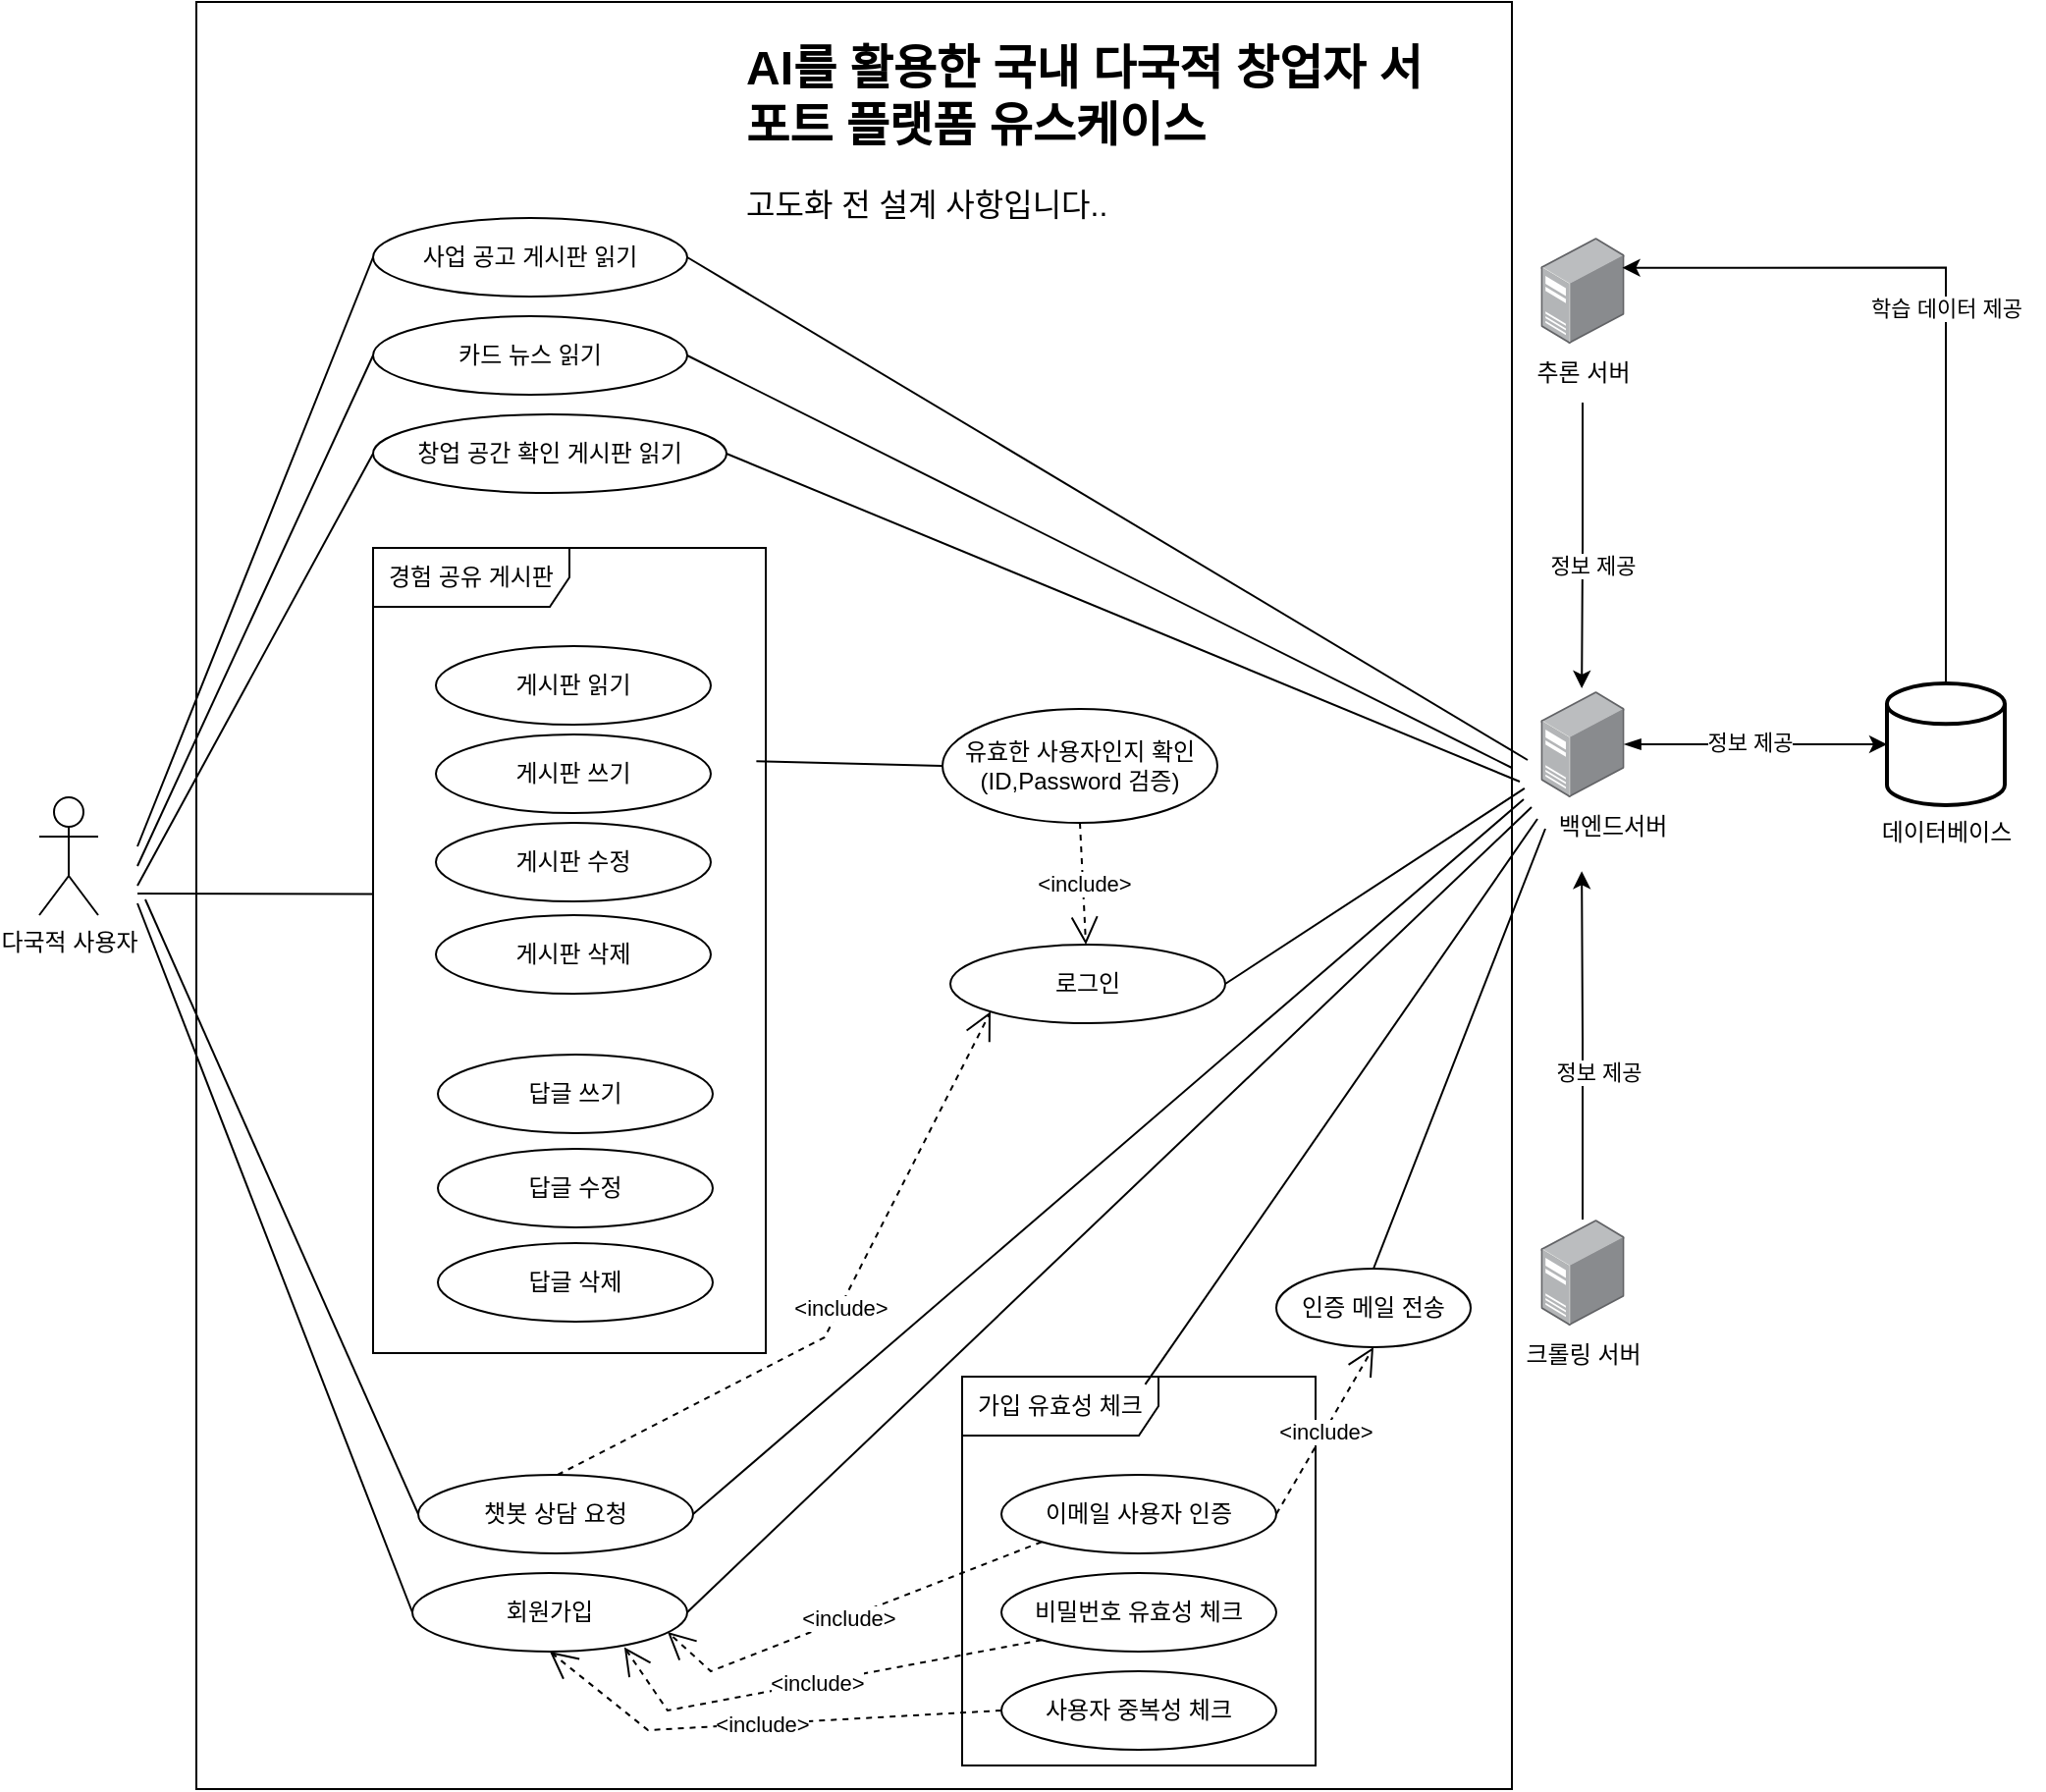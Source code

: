 <mxfile version="23.0.2" type="github">
  <diagram name="페이지-1" id="3-n-OQbZGArMyjqzdqo5">
    <mxGraphModel dx="2210" dy="1978" grid="1" gridSize="10" guides="1" tooltips="1" connect="1" arrows="1" fold="1" page="1" pageScale="1" pageWidth="827" pageHeight="1169" math="0" shadow="0">
      <root>
        <mxCell id="0" />
        <mxCell id="1" parent="0" />
        <mxCell id="p4jZmZristvJu5TTy14j-78" value="" style="rounded=0;whiteSpace=wrap;html=1;" vertex="1" parent="1">
          <mxGeometry x="30" y="-80" width="670" height="910" as="geometry" />
        </mxCell>
        <mxCell id="p4jZmZristvJu5TTy14j-1" value="다국적 사용자" style="shape=umlActor;verticalLabelPosition=bottom;verticalAlign=top;html=1;outlineConnect=0;" vertex="1" parent="1">
          <mxGeometry x="-50" y="325" width="30" height="60" as="geometry" />
        </mxCell>
        <mxCell id="p4jZmZristvJu5TTy14j-3" value="답글 쓰기" style="ellipse;whiteSpace=wrap;html=1;" vertex="1" parent="1">
          <mxGeometry x="153" y="456" width="140" height="40" as="geometry" />
        </mxCell>
        <mxCell id="p4jZmZristvJu5TTy14j-4" value="답글 수정" style="ellipse;whiteSpace=wrap;html=1;" vertex="1" parent="1">
          <mxGeometry x="153" y="504" width="140" height="40" as="geometry" />
        </mxCell>
        <mxCell id="p4jZmZristvJu5TTy14j-5" value="사업 공고 게시판 읽기" style="ellipse;whiteSpace=wrap;html=1;" vertex="1" parent="1">
          <mxGeometry x="120" y="30" width="160" height="40" as="geometry" />
        </mxCell>
        <mxCell id="p4jZmZristvJu5TTy14j-6" value="게시판 수정" style="ellipse;whiteSpace=wrap;html=1;" vertex="1" parent="1">
          <mxGeometry x="152" y="338" width="140" height="40" as="geometry" />
        </mxCell>
        <mxCell id="p4jZmZristvJu5TTy14j-7" value="게시판 쓰기" style="ellipse;whiteSpace=wrap;html=1;" vertex="1" parent="1">
          <mxGeometry x="152" y="293" width="140" height="40" as="geometry" />
        </mxCell>
        <mxCell id="p4jZmZristvJu5TTy14j-8" value="게시판 삭제" style="ellipse;whiteSpace=wrap;html=1;" vertex="1" parent="1">
          <mxGeometry x="152" y="385" width="140" height="40" as="geometry" />
        </mxCell>
        <mxCell id="p4jZmZristvJu5TTy14j-9" value="답글 삭제" style="ellipse;whiteSpace=wrap;html=1;" vertex="1" parent="1">
          <mxGeometry x="153" y="552" width="140" height="40" as="geometry" />
        </mxCell>
        <mxCell id="p4jZmZristvJu5TTy14j-14" value="게시판 읽기" style="ellipse;whiteSpace=wrap;html=1;" vertex="1" parent="1">
          <mxGeometry x="152" y="248" width="140" height="40" as="geometry" />
        </mxCell>
        <mxCell id="p4jZmZristvJu5TTy14j-15" value="카드 뉴스 읽기" style="ellipse;whiteSpace=wrap;html=1;" vertex="1" parent="1">
          <mxGeometry x="120" y="80" width="160" height="40" as="geometry" />
        </mxCell>
        <mxCell id="p4jZmZristvJu5TTy14j-16" value="창업 공간 확인 게시판 읽기" style="ellipse;whiteSpace=wrap;html=1;" vertex="1" parent="1">
          <mxGeometry x="120" y="130" width="180" height="40" as="geometry" />
        </mxCell>
        <mxCell id="p4jZmZristvJu5TTy14j-20" value="경험 공유 게시판" style="shape=umlFrame;whiteSpace=wrap;html=1;pointerEvents=0;width=100;height=30;" vertex="1" parent="1">
          <mxGeometry x="120" y="198" width="200" height="410" as="geometry" />
        </mxCell>
        <mxCell id="p4jZmZristvJu5TTy14j-24" value="" style="endArrow=none;html=1;rounded=0;entryX=0;entryY=0.5;entryDx=0;entryDy=0;" edge="1" parent="1" target="p4jZmZristvJu5TTy14j-5">
          <mxGeometry width="50" height="50" relative="1" as="geometry">
            <mxPoint y="350" as="sourcePoint" />
            <mxPoint x="40" y="288" as="targetPoint" />
          </mxGeometry>
        </mxCell>
        <mxCell id="p4jZmZristvJu5TTy14j-25" value="" style="endArrow=none;html=1;rounded=0;entryX=0;entryY=0.5;entryDx=0;entryDy=0;" edge="1" parent="1" target="p4jZmZristvJu5TTy14j-15">
          <mxGeometry width="50" height="50" relative="1" as="geometry">
            <mxPoint y="360" as="sourcePoint" />
            <mxPoint x="130" y="60" as="targetPoint" />
          </mxGeometry>
        </mxCell>
        <mxCell id="p4jZmZristvJu5TTy14j-26" value="" style="endArrow=none;html=1;rounded=0;entryX=0;entryY=0.5;entryDx=0;entryDy=0;" edge="1" parent="1" target="p4jZmZristvJu5TTy14j-16">
          <mxGeometry width="50" height="50" relative="1" as="geometry">
            <mxPoint y="370" as="sourcePoint" />
            <mxPoint x="130" y="110" as="targetPoint" />
          </mxGeometry>
        </mxCell>
        <mxCell id="p4jZmZristvJu5TTy14j-34" value="" style="endArrow=none;html=1;rounded=0;entryX=0;entryY=0.43;entryDx=0;entryDy=0;entryPerimeter=0;" edge="1" parent="1" target="p4jZmZristvJu5TTy14j-20">
          <mxGeometry width="50" height="50" relative="1" as="geometry">
            <mxPoint y="374" as="sourcePoint" />
            <mxPoint x="116.8" y="365.84" as="targetPoint" />
          </mxGeometry>
        </mxCell>
        <mxCell id="p4jZmZristvJu5TTy14j-37" value="로그인" style="ellipse;whiteSpace=wrap;html=1;" vertex="1" parent="1">
          <mxGeometry x="414" y="400" width="140" height="40" as="geometry" />
        </mxCell>
        <mxCell id="p4jZmZristvJu5TTy14j-40" value="&amp;lt;include&amp;gt;" style="endArrow=open;endSize=12;dashed=1;html=1;rounded=0;exitX=0.5;exitY=1;exitDx=0;exitDy=0;" edge="1" parent="1" source="p4jZmZristvJu5TTy14j-60" target="p4jZmZristvJu5TTy14j-37">
          <mxGeometry width="160" relative="1" as="geometry">
            <mxPoint x="430" y="430" as="sourcePoint" />
            <mxPoint x="440" y="475" as="targetPoint" />
          </mxGeometry>
        </mxCell>
        <mxCell id="p4jZmZristvJu5TTy14j-45" value="" style="group" vertex="1" connectable="0" parent="1">
          <mxGeometry x="711" y="271" width="65" height="84" as="geometry" />
        </mxCell>
        <mxCell id="p4jZmZristvJu5TTy14j-17" value="" style="image;points=[];aspect=fixed;html=1;align=center;shadow=0;dashed=0;image=img/lib/allied_telesis/computer_and_terminals/Server_Desktop.svg;" vertex="1" parent="p4jZmZristvJu5TTy14j-45">
          <mxGeometry x="3.7" width="42.6" height="54" as="geometry" />
        </mxCell>
        <mxCell id="p4jZmZristvJu5TTy14j-19" value="백엔드서버" style="text;html=1;align=center;verticalAlign=middle;resizable=0;points=[];autosize=1;strokeColor=none;fillColor=none;" vertex="1" parent="p4jZmZristvJu5TTy14j-45">
          <mxGeometry y="54" width="80" height="30" as="geometry" />
        </mxCell>
        <mxCell id="p4jZmZristvJu5TTy14j-46" value="" style="endArrow=none;html=1;rounded=0;exitX=1;exitY=0.5;exitDx=0;exitDy=0;" edge="1" parent="1" source="p4jZmZristvJu5TTy14j-5">
          <mxGeometry width="50" height="50" relative="1" as="geometry">
            <mxPoint x="278" y="56" as="sourcePoint" />
            <mxPoint x="708" y="306" as="targetPoint" />
          </mxGeometry>
        </mxCell>
        <mxCell id="p4jZmZristvJu5TTy14j-48" value="" style="endArrow=none;html=1;rounded=0;entryX=1;entryY=0.5;entryDx=0;entryDy=0;" edge="1" parent="1" target="p4jZmZristvJu5TTy14j-15">
          <mxGeometry width="50" height="50" relative="1" as="geometry">
            <mxPoint x="700" y="310" as="sourcePoint" />
            <mxPoint x="500" y="248" as="targetPoint" />
          </mxGeometry>
        </mxCell>
        <mxCell id="p4jZmZristvJu5TTy14j-49" value="" style="endArrow=none;html=1;rounded=0;entryX=1;entryY=0.5;entryDx=0;entryDy=0;" edge="1" parent="1" target="p4jZmZristvJu5TTy14j-16">
          <mxGeometry width="50" height="50" relative="1" as="geometry">
            <mxPoint x="704" y="317" as="sourcePoint" />
            <mxPoint x="314.0" y="147" as="targetPoint" />
          </mxGeometry>
        </mxCell>
        <mxCell id="p4jZmZristvJu5TTy14j-50" value="" style="endArrow=none;html=1;rounded=0;entryX=1;entryY=0.5;entryDx=0;entryDy=0;exitX=-0.057;exitY=-0.152;exitDx=0;exitDy=0;exitPerimeter=0;" edge="1" parent="1" source="p4jZmZristvJu5TTy14j-19" target="p4jZmZristvJu5TTy14j-37">
          <mxGeometry width="50" height="50" relative="1" as="geometry">
            <mxPoint x="700" y="310" as="sourcePoint" />
            <mxPoint x="300" y="120" as="targetPoint" />
          </mxGeometry>
        </mxCell>
        <mxCell id="p4jZmZristvJu5TTy14j-51" value="회원가입" style="ellipse;whiteSpace=wrap;html=1;" vertex="1" parent="1">
          <mxGeometry x="140" y="720" width="140" height="40" as="geometry" />
        </mxCell>
        <mxCell id="p4jZmZristvJu5TTy14j-53" value="" style="endArrow=none;html=1;rounded=0;entryX=0;entryY=0.5;entryDx=0;entryDy=0;" edge="1" parent="1" target="p4jZmZristvJu5TTy14j-51">
          <mxGeometry width="50" height="50" relative="1" as="geometry">
            <mxPoint y="379" as="sourcePoint" />
            <mxPoint x="140" y="659.0" as="targetPoint" />
          </mxGeometry>
        </mxCell>
        <mxCell id="p4jZmZristvJu5TTy14j-59" value="" style="endArrow=none;html=1;rounded=0;entryX=1;entryY=0.5;entryDx=0;entryDy=0;" edge="1" parent="1" target="p4jZmZristvJu5TTy14j-51">
          <mxGeometry width="50" height="50" relative="1" as="geometry">
            <mxPoint x="710" y="330" as="sourcePoint" />
            <mxPoint x="500" y="770" as="targetPoint" />
          </mxGeometry>
        </mxCell>
        <mxCell id="p4jZmZristvJu5TTy14j-60" value="유효한 사용자인지 확인&lt;br&gt;(ID,Password 검증)" style="ellipse;whiteSpace=wrap;html=1;" vertex="1" parent="1">
          <mxGeometry x="410" y="280" width="140" height="58" as="geometry" />
        </mxCell>
        <mxCell id="p4jZmZristvJu5TTy14j-61" value="" style="endArrow=none;html=1;rounded=0;entryX=0;entryY=0.5;entryDx=0;entryDy=0;exitX=0.976;exitY=0.265;exitDx=0;exitDy=0;exitPerimeter=0;" edge="1" parent="1" source="p4jZmZristvJu5TTy14j-20" target="p4jZmZristvJu5TTy14j-60">
          <mxGeometry width="50" height="50" relative="1" as="geometry">
            <mxPoint x="320" y="375" as="sourcePoint" />
            <mxPoint x="560" y="300" as="targetPoint" />
          </mxGeometry>
        </mxCell>
        <mxCell id="p4jZmZristvJu5TTy14j-63" value="챗봇 상담 요청" style="ellipse;whiteSpace=wrap;html=1;" vertex="1" parent="1">
          <mxGeometry x="143" y="670" width="140" height="40" as="geometry" />
        </mxCell>
        <mxCell id="p4jZmZristvJu5TTy14j-64" value="&amp;lt;include&amp;gt;" style="endArrow=open;endSize=12;dashed=1;html=1;rounded=0;exitX=0.5;exitY=0;exitDx=0;exitDy=0;entryX=0;entryY=1;entryDx=0;entryDy=0;" edge="1" parent="1" target="p4jZmZristvJu5TTy14j-37">
          <mxGeometry width="160" relative="1" as="geometry">
            <mxPoint x="214" y="670.0" as="sourcePoint" />
            <mxPoint x="484" y="536" as="targetPoint" />
            <Array as="points">
              <mxPoint x="350" y="600" />
            </Array>
          </mxGeometry>
        </mxCell>
        <mxCell id="p4jZmZristvJu5TTy14j-65" value="" style="endArrow=none;html=1;rounded=0;entryX=0;entryY=0.5;entryDx=0;entryDy=0;" edge="1" parent="1" target="p4jZmZristvJu5TTy14j-63">
          <mxGeometry width="50" height="50" relative="1" as="geometry">
            <mxPoint x="4" y="377" as="sourcePoint" />
            <mxPoint x="114" y="768" as="targetPoint" />
          </mxGeometry>
        </mxCell>
        <mxCell id="p4jZmZristvJu5TTy14j-66" value="" style="endArrow=none;html=1;rounded=0;entryX=1;entryY=0.5;entryDx=0;entryDy=0;" edge="1" parent="1" target="p4jZmZristvJu5TTy14j-63">
          <mxGeometry width="50" height="50" relative="1" as="geometry">
            <mxPoint x="706" y="326" as="sourcePoint" />
            <mxPoint x="845" y="639" as="targetPoint" />
          </mxGeometry>
        </mxCell>
        <mxCell id="p4jZmZristvJu5TTy14j-67" value="" style="group" vertex="1" connectable="0" parent="1">
          <mxGeometry x="711" y="540" width="85" height="84" as="geometry" />
        </mxCell>
        <mxCell id="p4jZmZristvJu5TTy14j-68" value="" style="image;points=[];aspect=fixed;html=1;align=center;shadow=0;dashed=0;image=img/lib/allied_telesis/computer_and_terminals/Server_Desktop.svg;" vertex="1" parent="p4jZmZristvJu5TTy14j-67">
          <mxGeometry x="3.7" width="42.6" height="54" as="geometry" />
        </mxCell>
        <mxCell id="p4jZmZristvJu5TTy14j-69" value="크롤링 서버" style="text;html=1;align=center;verticalAlign=middle;resizable=0;points=[];autosize=1;strokeColor=none;fillColor=none;" vertex="1" parent="p4jZmZristvJu5TTy14j-67">
          <mxGeometry x="-20" y="54" width="90" height="30" as="geometry" />
        </mxCell>
        <mxCell id="p4jZmZristvJu5TTy14j-70" value="" style="group" vertex="1" connectable="0" parent="1">
          <mxGeometry x="711" y="40" width="85" height="84" as="geometry" />
        </mxCell>
        <mxCell id="p4jZmZristvJu5TTy14j-71" value="" style="image;points=[];aspect=fixed;html=1;align=center;shadow=0;dashed=0;image=img/lib/allied_telesis/computer_and_terminals/Server_Desktop.svg;" vertex="1" parent="p4jZmZristvJu5TTy14j-70">
          <mxGeometry x="3.7" width="42.6" height="54" as="geometry" />
        </mxCell>
        <mxCell id="p4jZmZristvJu5TTy14j-72" value="추론 서버" style="text;html=1;align=center;verticalAlign=middle;resizable=0;points=[];autosize=1;strokeColor=none;fillColor=none;" vertex="1" parent="p4jZmZristvJu5TTy14j-70">
          <mxGeometry x="-10" y="54" width="70" height="30" as="geometry" />
        </mxCell>
        <mxCell id="p4jZmZristvJu5TTy14j-73" style="edgeStyle=orthogonalEdgeStyle;rounded=0;orthogonalLoop=1;jettySize=auto;html=1;entryX=0.49;entryY=-0.028;entryDx=0;entryDy=0;entryPerimeter=0;" edge="1" parent="1" source="p4jZmZristvJu5TTy14j-72" target="p4jZmZristvJu5TTy14j-17">
          <mxGeometry relative="1" as="geometry" />
        </mxCell>
        <mxCell id="p4jZmZristvJu5TTy14j-79" value="정보 제공" style="edgeLabel;html=1;align=center;verticalAlign=middle;resizable=0;points=[];" vertex="1" connectable="0" parent="p4jZmZristvJu5TTy14j-73">
          <mxGeometry x="0.144" y="5" relative="1" as="geometry">
            <mxPoint as="offset" />
          </mxGeometry>
        </mxCell>
        <mxCell id="p4jZmZristvJu5TTy14j-74" style="edgeStyle=orthogonalEdgeStyle;rounded=0;orthogonalLoop=1;jettySize=auto;html=1;entryX=0.307;entryY=1.255;entryDx=0;entryDy=0;entryPerimeter=0;" edge="1" parent="1" source="p4jZmZristvJu5TTy14j-68" target="p4jZmZristvJu5TTy14j-19">
          <mxGeometry relative="1" as="geometry" />
        </mxCell>
        <mxCell id="p4jZmZristvJu5TTy14j-80" value="정보 제공" style="edgeLabel;html=1;align=center;verticalAlign=middle;resizable=0;points=[];" vertex="1" connectable="0" parent="p4jZmZristvJu5TTy14j-74">
          <mxGeometry x="-0.185" y="-8" relative="1" as="geometry">
            <mxPoint y="-3" as="offset" />
          </mxGeometry>
        </mxCell>
        <mxCell id="p4jZmZristvJu5TTy14j-86" value="" style="group" vertex="1" connectable="0" parent="1">
          <mxGeometry x="871" y="278" width="100" height="95" as="geometry" />
        </mxCell>
        <mxCell id="p4jZmZristvJu5TTy14j-84" value="" style="strokeWidth=2;html=1;shape=mxgraph.flowchart.database;whiteSpace=wrap;" vertex="1" parent="p4jZmZristvJu5TTy14j-86">
          <mxGeometry x="20" y="-11" width="60" height="62" as="geometry" />
        </mxCell>
        <mxCell id="p4jZmZristvJu5TTy14j-85" value="데이터베이스" style="text;html=1;align=center;verticalAlign=middle;resizable=0;points=[];autosize=1;strokeColor=none;fillColor=none;" vertex="1" parent="p4jZmZristvJu5TTy14j-86">
          <mxGeometry y="50" width="100" height="30" as="geometry" />
        </mxCell>
        <mxCell id="p4jZmZristvJu5TTy14j-93" style="edgeStyle=orthogonalEdgeStyle;rounded=0;orthogonalLoop=1;jettySize=auto;html=1;entryX=0;entryY=0.5;entryDx=0;entryDy=0;entryPerimeter=0;startArrow=blockThin;startFill=1;" edge="1" parent="1" source="p4jZmZristvJu5TTy14j-17" target="p4jZmZristvJu5TTy14j-84">
          <mxGeometry relative="1" as="geometry" />
        </mxCell>
        <mxCell id="p4jZmZristvJu5TTy14j-94" value="정보 제공" style="edgeLabel;html=1;align=center;verticalAlign=middle;resizable=0;points=[];" vertex="1" connectable="0" parent="p4jZmZristvJu5TTy14j-93">
          <mxGeometry x="-0.052" y="1" relative="1" as="geometry">
            <mxPoint as="offset" />
          </mxGeometry>
        </mxCell>
        <mxCell id="p4jZmZristvJu5TTy14j-95" style="edgeStyle=orthogonalEdgeStyle;rounded=0;orthogonalLoop=1;jettySize=auto;html=1;entryX=0.976;entryY=0.284;entryDx=0;entryDy=0;entryPerimeter=0;" edge="1" parent="1" source="p4jZmZristvJu5TTy14j-84" target="p4jZmZristvJu5TTy14j-71">
          <mxGeometry relative="1" as="geometry">
            <Array as="points">
              <mxPoint x="921" y="55" />
            </Array>
          </mxGeometry>
        </mxCell>
        <mxCell id="p4jZmZristvJu5TTy14j-96" value="학습 데이터 제공" style="edgeLabel;html=1;align=center;verticalAlign=middle;resizable=0;points=[];" vertex="1" connectable="0" parent="p4jZmZristvJu5TTy14j-95">
          <mxGeometry x="0.015" relative="1" as="geometry">
            <mxPoint as="offset" />
          </mxGeometry>
        </mxCell>
        <mxCell id="p4jZmZristvJu5TTy14j-97" value="&lt;h1&gt;AI를 활용한 국내 다국적 창업자 서포트 플랫폼 유스케이스&lt;/h1&gt;&lt;p&gt;&lt;font style=&quot;font-size: 16px;&quot;&gt;고도화 전 설계 사항입니다..&lt;/font&gt;&lt;/p&gt;" style="text;html=1;strokeColor=none;fillColor=none;spacing=5;spacingTop=-20;whiteSpace=wrap;overflow=hidden;rounded=0;" vertex="1" parent="1">
          <mxGeometry x="305" y="-66" width="356" height="120" as="geometry" />
        </mxCell>
        <mxCell id="p4jZmZristvJu5TTy14j-99" value="&amp;lt;include&amp;gt;" style="endArrow=open;endSize=12;dashed=1;html=1;rounded=0;entryX=0.5;entryY=1;entryDx=0;entryDy=0;exitX=0;exitY=0.5;exitDx=0;exitDy=0;" edge="1" parent="1" source="p4jZmZristvJu5TTy14j-100" target="p4jZmZristvJu5TTy14j-51">
          <mxGeometry width="160" relative="1" as="geometry">
            <mxPoint x="360.24" y="809.95" as="sourcePoint" />
            <mxPoint x="210" y="790" as="targetPoint" />
            <Array as="points">
              <mxPoint x="260" y="800" />
            </Array>
          </mxGeometry>
        </mxCell>
        <mxCell id="p4jZmZristvJu5TTy14j-100" value="사용자 중복성 체크" style="ellipse;whiteSpace=wrap;html=1;" vertex="1" parent="1">
          <mxGeometry x="440" y="770" width="140" height="40" as="geometry" />
        </mxCell>
        <mxCell id="p4jZmZristvJu5TTy14j-101" value="비밀번호 유효성 체크" style="ellipse;whiteSpace=wrap;html=1;" vertex="1" parent="1">
          <mxGeometry x="440" y="720" width="140" height="40" as="geometry" />
        </mxCell>
        <mxCell id="p4jZmZristvJu5TTy14j-103" value="&amp;lt;include&amp;gt;" style="endArrow=open;endSize=12;dashed=1;html=1;rounded=0;entryX=0.771;entryY=0.944;entryDx=0;entryDy=0;exitX=0;exitY=1;exitDx=0;exitDy=0;entryPerimeter=0;" edge="1" parent="1" source="p4jZmZristvJu5TTy14j-101" target="p4jZmZristvJu5TTy14j-51">
          <mxGeometry width="160" relative="1" as="geometry">
            <mxPoint x="470" y="780" as="sourcePoint" />
            <mxPoint x="240" y="750" as="targetPoint" />
            <Array as="points">
              <mxPoint x="270" y="790" />
            </Array>
          </mxGeometry>
        </mxCell>
        <mxCell id="p4jZmZristvJu5TTy14j-105" value="가입 유효성 체크" style="shape=umlFrame;whiteSpace=wrap;html=1;pointerEvents=0;width=100;height=30;" vertex="1" parent="1">
          <mxGeometry x="420" y="620" width="180" height="198" as="geometry" />
        </mxCell>
        <mxCell id="p4jZmZristvJu5TTy14j-106" value="이메일 사용자 인증" style="ellipse;whiteSpace=wrap;html=1;" vertex="1" parent="1">
          <mxGeometry x="440" y="670" width="140" height="40" as="geometry" />
        </mxCell>
        <mxCell id="p4jZmZristvJu5TTy14j-107" value="&amp;lt;include&amp;gt;" style="endArrow=open;endSize=12;dashed=1;html=1;rounded=0;entryX=0.771;entryY=0.944;entryDx=0;entryDy=0;exitX=0;exitY=1;exitDx=0;exitDy=0;entryPerimeter=0;" edge="1" parent="1" source="p4jZmZristvJu5TTy14j-106">
          <mxGeometry width="160" relative="1" as="geometry">
            <mxPoint x="483" y="746" as="sourcePoint" />
            <mxPoint x="270" y="750" as="targetPoint" />
            <Array as="points">
              <mxPoint x="292" y="770" />
            </Array>
          </mxGeometry>
        </mxCell>
        <mxCell id="p4jZmZristvJu5TTy14j-108" value="" style="endArrow=none;html=1;rounded=0;entryX=0.518;entryY=0.02;entryDx=0;entryDy=0;entryPerimeter=0;" edge="1" parent="1" target="p4jZmZristvJu5TTy14j-105">
          <mxGeometry width="50" height="50" relative="1" as="geometry">
            <mxPoint x="713" y="336" as="sourcePoint" />
            <mxPoint x="518.2" y="608.674" as="targetPoint" />
          </mxGeometry>
        </mxCell>
        <mxCell id="p4jZmZristvJu5TTy14j-116" value="인증 메일 전송" style="ellipse;whiteSpace=wrap;html=1;" vertex="1" parent="1">
          <mxGeometry x="580" y="565" width="99" height="40" as="geometry" />
        </mxCell>
        <mxCell id="p4jZmZristvJu5TTy14j-117" value="" style="endArrow=none;html=1;rounded=0;entryX=0.5;entryY=0;entryDx=0;entryDy=0;" edge="1" parent="1" target="p4jZmZristvJu5TTy14j-116">
          <mxGeometry width="50" height="50" relative="1" as="geometry">
            <mxPoint x="717" y="341" as="sourcePoint" />
            <mxPoint x="623.5" y="560" as="targetPoint" />
          </mxGeometry>
        </mxCell>
        <mxCell id="p4jZmZristvJu5TTy14j-119" value="&amp;lt;include&amp;gt;" style="endArrow=open;endSize=12;dashed=1;html=1;rounded=0;exitX=1;exitY=0.5;exitDx=0;exitDy=0;entryX=0.5;entryY=1;entryDx=0;entryDy=0;" edge="1" parent="1" source="p4jZmZristvJu5TTy14j-106" target="p4jZmZristvJu5TTy14j-116">
          <mxGeometry width="160" relative="1" as="geometry">
            <mxPoint x="490" y="348" as="sourcePoint" />
            <mxPoint x="493" y="410" as="targetPoint" />
          </mxGeometry>
        </mxCell>
      </root>
    </mxGraphModel>
  </diagram>
</mxfile>
